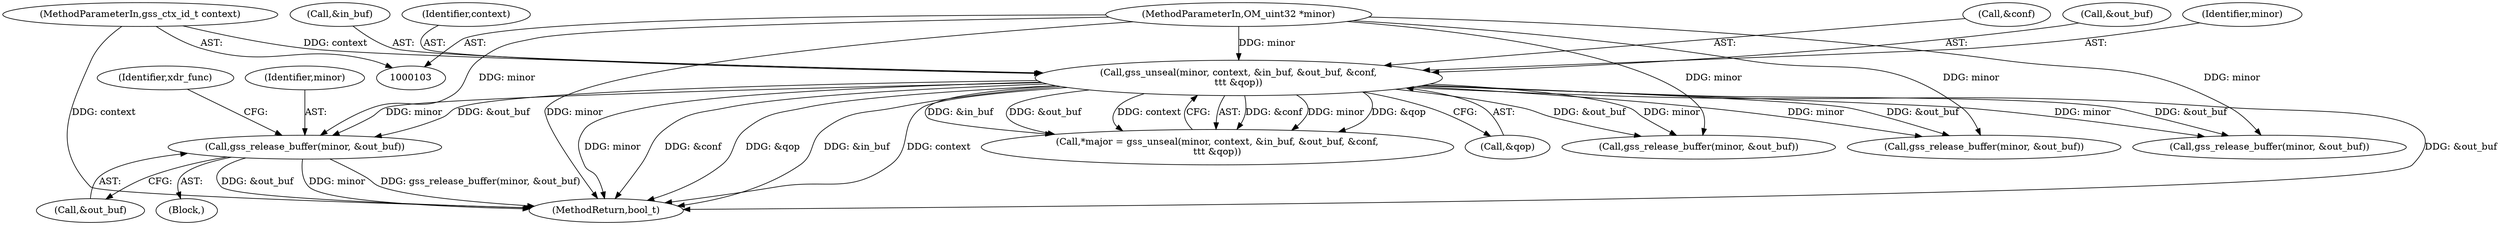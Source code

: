 digraph "0_krb5_a197e92349a4aa2141b5dff12e9dd44c2a2166e3_1@pointer" {
"1000288" [label="(Call,gss_release_buffer(minor, &out_buf))"];
"1000190" [label="(Call,gss_unseal(minor, context, &in_buf, &out_buf, &conf,\n\t\t\t &qop))"];
"1000105" [label="(MethodParameterIn,OM_uint32 *minor)"];
"1000106" [label="(MethodParameterIn,gss_ctx_id_t context)"];
"1000302" [label="(Call,gss_release_buffer(minor, &out_buf))"];
"1000293" [label="(Identifier,xdr_func)"];
"1000105" [label="(MethodParameterIn,OM_uint32 *minor)"];
"1000106" [label="(MethodParameterIn,gss_ctx_id_t context)"];
"1000197" [label="(Call,&conf)"];
"1000285" [label="(Block,)"];
"1000288" [label="(Call,gss_release_buffer(minor, &out_buf))"];
"1000190" [label="(Call,gss_unseal(minor, context, &in_buf, &out_buf, &conf,\n\t\t\t &qop))"];
"1000195" [label="(Call,&out_buf)"];
"1000246" [label="(Call,gss_release_buffer(minor, &out_buf))"];
"1000266" [label="(Call,gss_release_buffer(minor, &out_buf))"];
"1000311" [label="(MethodReturn,bool_t)"];
"1000191" [label="(Identifier,minor)"];
"1000289" [label="(Identifier,minor)"];
"1000290" [label="(Call,&out_buf)"];
"1000193" [label="(Call,&in_buf)"];
"1000192" [label="(Identifier,context)"];
"1000187" [label="(Call,*major = gss_unseal(minor, context, &in_buf, &out_buf, &conf,\n\t\t\t &qop))"];
"1000199" [label="(Call,&qop)"];
"1000288" -> "1000285"  [label="AST: "];
"1000288" -> "1000290"  [label="CFG: "];
"1000289" -> "1000288"  [label="AST: "];
"1000290" -> "1000288"  [label="AST: "];
"1000293" -> "1000288"  [label="CFG: "];
"1000288" -> "1000311"  [label="DDG: &out_buf"];
"1000288" -> "1000311"  [label="DDG: minor"];
"1000288" -> "1000311"  [label="DDG: gss_release_buffer(minor, &out_buf)"];
"1000190" -> "1000288"  [label="DDG: minor"];
"1000190" -> "1000288"  [label="DDG: &out_buf"];
"1000105" -> "1000288"  [label="DDG: minor"];
"1000190" -> "1000187"  [label="AST: "];
"1000190" -> "1000199"  [label="CFG: "];
"1000191" -> "1000190"  [label="AST: "];
"1000192" -> "1000190"  [label="AST: "];
"1000193" -> "1000190"  [label="AST: "];
"1000195" -> "1000190"  [label="AST: "];
"1000197" -> "1000190"  [label="AST: "];
"1000199" -> "1000190"  [label="AST: "];
"1000187" -> "1000190"  [label="CFG: "];
"1000190" -> "1000311"  [label="DDG: &out_buf"];
"1000190" -> "1000311"  [label="DDG: minor"];
"1000190" -> "1000311"  [label="DDG: &conf"];
"1000190" -> "1000311"  [label="DDG: &qop"];
"1000190" -> "1000311"  [label="DDG: &in_buf"];
"1000190" -> "1000311"  [label="DDG: context"];
"1000190" -> "1000187"  [label="DDG: &conf"];
"1000190" -> "1000187"  [label="DDG: minor"];
"1000190" -> "1000187"  [label="DDG: &qop"];
"1000190" -> "1000187"  [label="DDG: &in_buf"];
"1000190" -> "1000187"  [label="DDG: &out_buf"];
"1000190" -> "1000187"  [label="DDG: context"];
"1000105" -> "1000190"  [label="DDG: minor"];
"1000106" -> "1000190"  [label="DDG: context"];
"1000190" -> "1000246"  [label="DDG: minor"];
"1000190" -> "1000246"  [label="DDG: &out_buf"];
"1000190" -> "1000266"  [label="DDG: minor"];
"1000190" -> "1000266"  [label="DDG: &out_buf"];
"1000190" -> "1000302"  [label="DDG: minor"];
"1000190" -> "1000302"  [label="DDG: &out_buf"];
"1000105" -> "1000103"  [label="AST: "];
"1000105" -> "1000311"  [label="DDG: minor"];
"1000105" -> "1000246"  [label="DDG: minor"];
"1000105" -> "1000266"  [label="DDG: minor"];
"1000105" -> "1000302"  [label="DDG: minor"];
"1000106" -> "1000103"  [label="AST: "];
"1000106" -> "1000311"  [label="DDG: context"];
}
